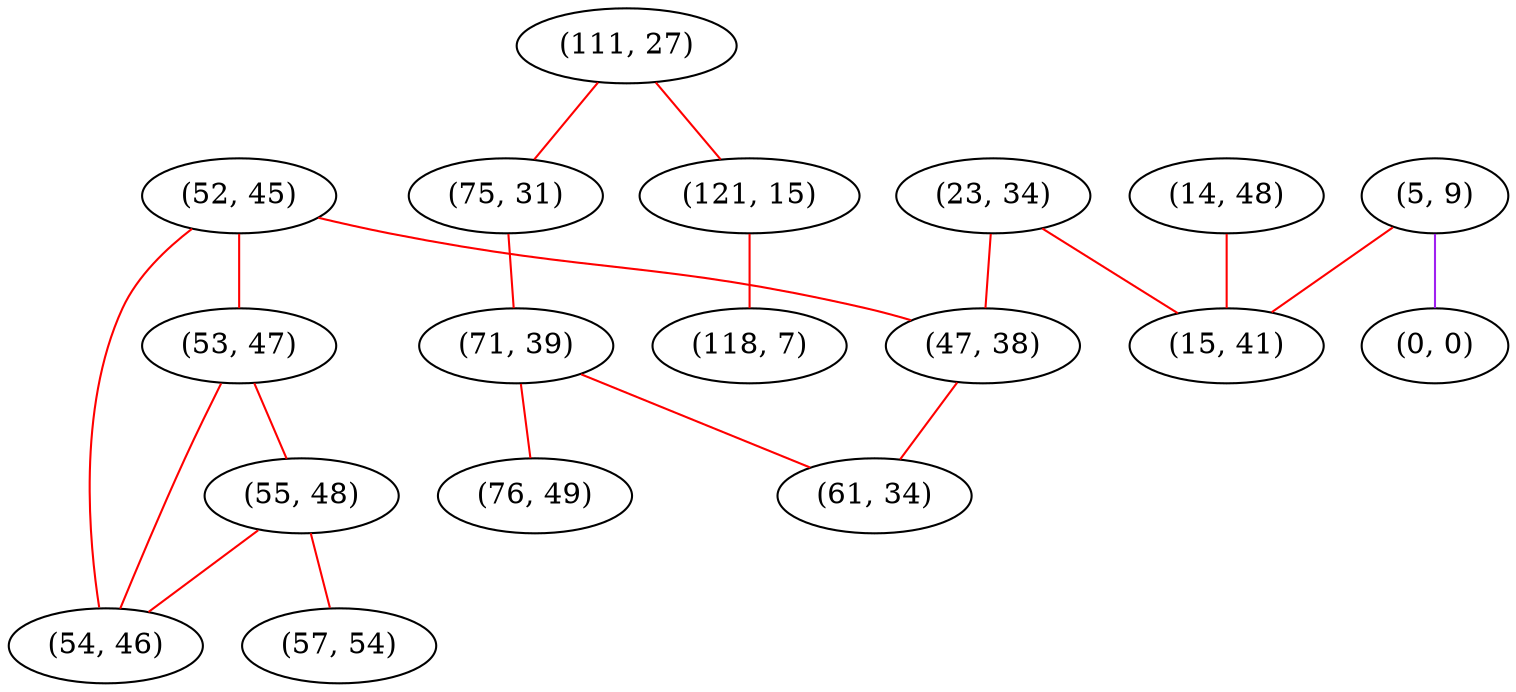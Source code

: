 graph "" {
"(52, 45)";
"(5, 9)";
"(53, 47)";
"(55, 48)";
"(14, 48)";
"(111, 27)";
"(75, 31)";
"(121, 15)";
"(71, 39)";
"(23, 34)";
"(54, 46)";
"(47, 38)";
"(0, 0)";
"(61, 34)";
"(15, 41)";
"(76, 49)";
"(57, 54)";
"(118, 7)";
"(52, 45)" -- "(47, 38)"  [color=red, key=0, weight=1];
"(52, 45)" -- "(53, 47)"  [color=red, key=0, weight=1];
"(52, 45)" -- "(54, 46)"  [color=red, key=0, weight=1];
"(5, 9)" -- "(0, 0)"  [color=purple, key=0, weight=4];
"(5, 9)" -- "(15, 41)"  [color=red, key=0, weight=1];
"(53, 47)" -- "(55, 48)"  [color=red, key=0, weight=1];
"(53, 47)" -- "(54, 46)"  [color=red, key=0, weight=1];
"(55, 48)" -- "(57, 54)"  [color=red, key=0, weight=1];
"(55, 48)" -- "(54, 46)"  [color=red, key=0, weight=1];
"(14, 48)" -- "(15, 41)"  [color=red, key=0, weight=1];
"(111, 27)" -- "(75, 31)"  [color=red, key=0, weight=1];
"(111, 27)" -- "(121, 15)"  [color=red, key=0, weight=1];
"(75, 31)" -- "(71, 39)"  [color=red, key=0, weight=1];
"(121, 15)" -- "(118, 7)"  [color=red, key=0, weight=1];
"(71, 39)" -- "(76, 49)"  [color=red, key=0, weight=1];
"(71, 39)" -- "(61, 34)"  [color=red, key=0, weight=1];
"(23, 34)" -- "(47, 38)"  [color=red, key=0, weight=1];
"(23, 34)" -- "(15, 41)"  [color=red, key=0, weight=1];
"(47, 38)" -- "(61, 34)"  [color=red, key=0, weight=1];
}
